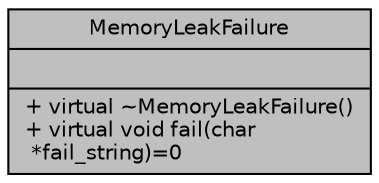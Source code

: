 digraph "MemoryLeakFailure"
{
 // LATEX_PDF_SIZE
  edge [fontname="Helvetica",fontsize="10",labelfontname="Helvetica",labelfontsize="10"];
  node [fontname="Helvetica",fontsize="10",shape=record];
  Node1 [label="{MemoryLeakFailure\n||+ virtual ~MemoryLeakFailure()\l+ virtual void fail(char\l *fail_string)=0\l}",height=0.2,width=0.4,color="black", fillcolor="grey75", style="filled", fontcolor="black",tooltip=" "];
}
